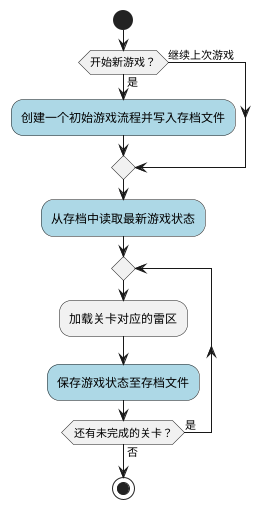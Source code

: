 @startuml
'https://plantuml.com/activity-diagram-beta

start

if (开始新游戏？) is (是) then
  #LightBlue:创建一个初始游戏流程并写入存档文件;
else (继续上次游戏)
endif

#LightBlue:从存档中读取最新游戏状态;

repeat
:加载关卡对应的雷区;
#LightBlue:保存游戏状态至存档文件;

repeat while (还有未完成的关卡？) is (是) not (否)

stop

@enduml
